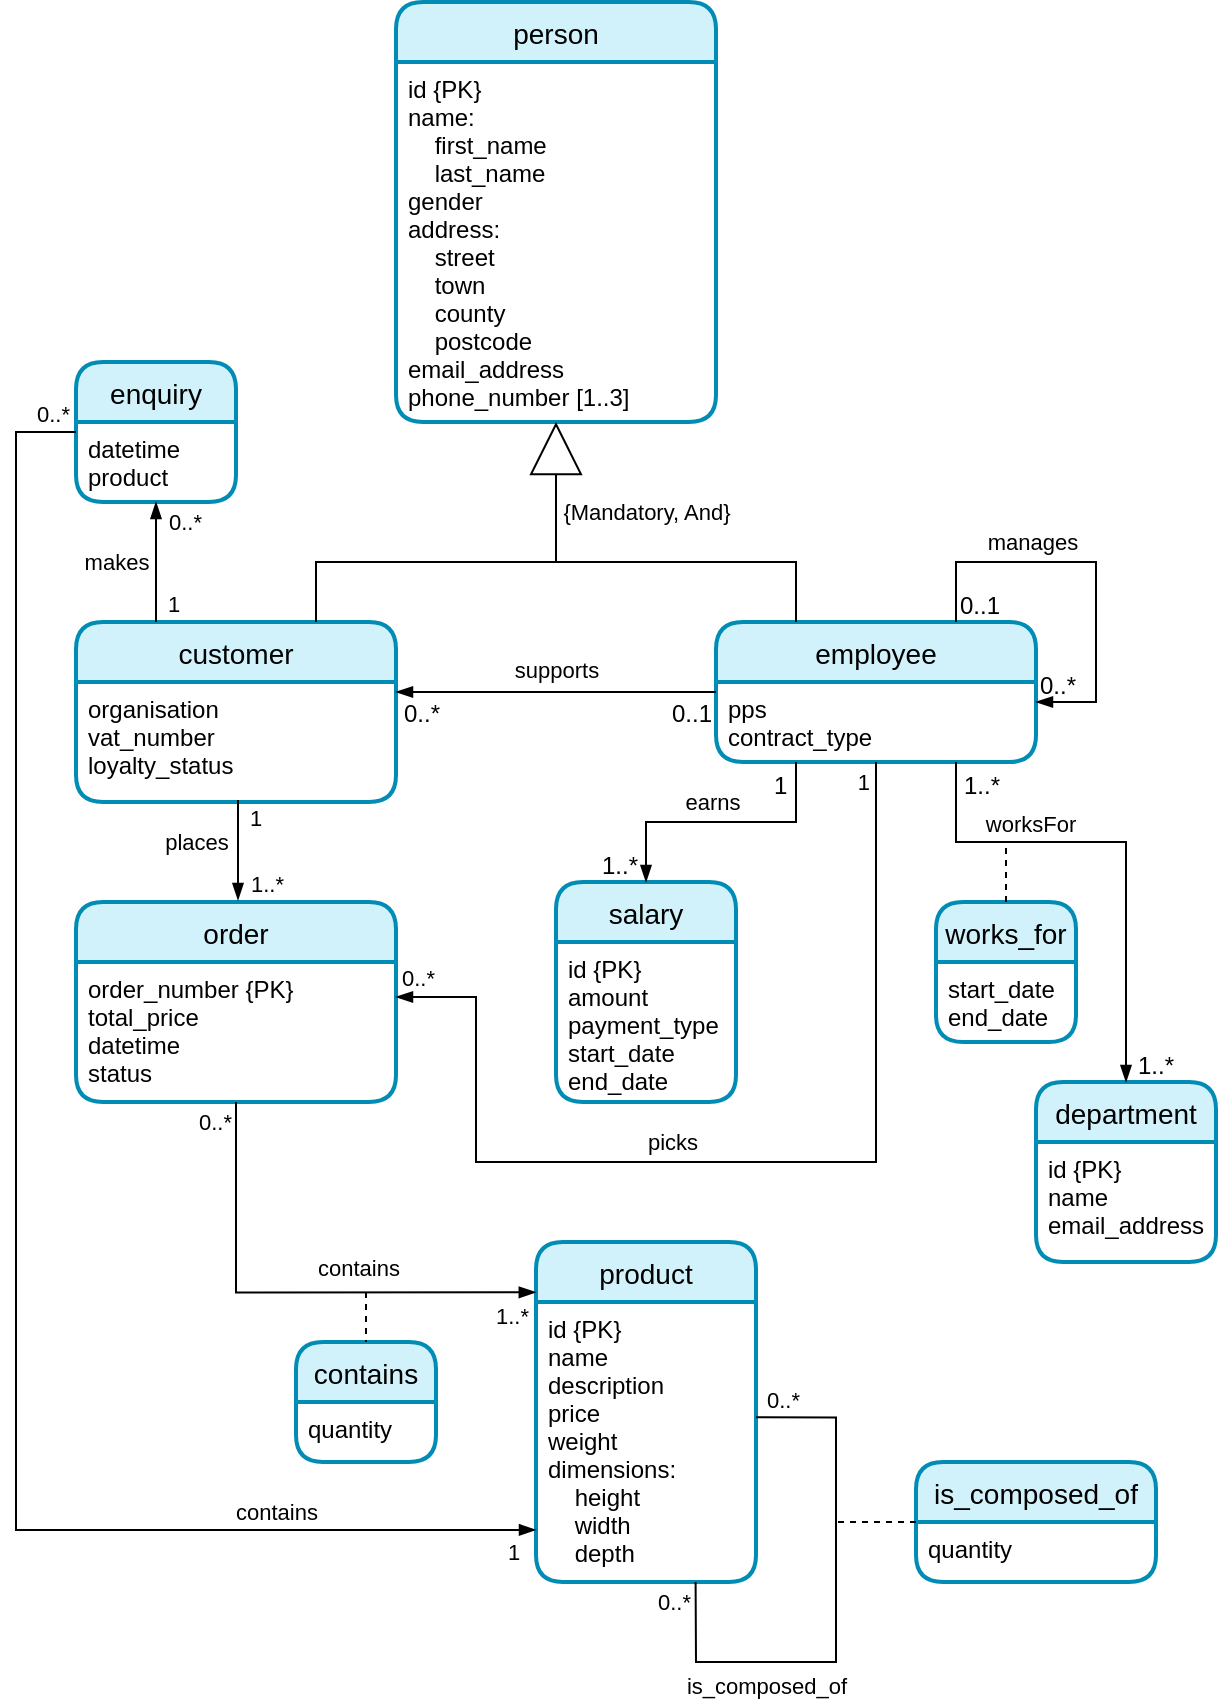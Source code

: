 <mxfile version="20.3.0" type="device"><diagram name="Page-1" id="efa7a0a1-bf9b-a30e-e6df-94a7791c09e9"><mxGraphModel dx="1431" dy="735" grid="1" gridSize="10" guides="1" tooltips="1" connect="1" arrows="1" fold="1" page="1" pageScale="1" pageWidth="826" pageHeight="1169" background="none" math="0" shadow="0"><root><mxCell id="0"/><mxCell id="1" parent="0"/><mxCell id="XknG2ag1CSmy-swY9cAj-38" value="person" style="swimlane;childLayout=stackLayout;horizontal=1;startSize=30;horizontalStack=0;rounded=1;fontSize=14;fontStyle=0;strokeWidth=2;resizeParent=0;resizeLast=1;shadow=0;dashed=0;align=center;fillColor=#D1F2FA;strokeColor=#008CB4;" parent="1" vertex="1"><mxGeometry x="320" y="110" width="160" height="210" as="geometry"><mxRectangle x="350" y="100" width="80" height="30" as="alternateBounds"/></mxGeometry></mxCell><mxCell id="XknG2ag1CSmy-swY9cAj-39" value="id {PK}&#10;name:&#10;    first_name&#10;    last_name&#10;gender&#10;address:&#10;    street&#10;    town&#10;    county&#10;    postcode&#10;email_address&#10;phone_number [1..3]" style="align=left;strokeColor=none;fillColor=none;spacingLeft=4;fontSize=12;verticalAlign=top;resizable=0;rotatable=0;part=1;" parent="XknG2ag1CSmy-swY9cAj-38" vertex="1"><mxGeometry y="30" width="160" height="180" as="geometry"/></mxCell><mxCell id="XknG2ag1CSmy-swY9cAj-44" value="customer" style="swimlane;childLayout=stackLayout;horizontal=1;startSize=30;horizontalStack=0;rounded=1;fontSize=14;fontStyle=0;strokeWidth=2;resizeParent=0;resizeLast=1;shadow=0;dashed=0;align=center;fillColor=#D1F2FA;strokeColor=#008CB4;" parent="1" vertex="1"><mxGeometry x="160" y="420" width="160" height="90" as="geometry"/></mxCell><mxCell id="XknG2ag1CSmy-swY9cAj-45" value="organisation&#10;vat_number&#10;loyalty_status" style="align=left;strokeColor=none;fillColor=none;spacingLeft=4;fontSize=12;verticalAlign=top;resizable=0;rotatable=0;part=1;" parent="XknG2ag1CSmy-swY9cAj-44" vertex="1"><mxGeometry y="30" width="160" height="60" as="geometry"/></mxCell><mxCell id="XknG2ag1CSmy-swY9cAj-46" value="employee" style="swimlane;childLayout=stackLayout;horizontal=1;startSize=30;horizontalStack=0;rounded=1;fontSize=14;fontStyle=0;strokeWidth=2;resizeParent=0;resizeLast=1;shadow=0;dashed=0;align=center;fillColor=#D1F2FA;strokeColor=#008CB4;" parent="1" vertex="1"><mxGeometry x="480" y="420" width="160" height="70" as="geometry"/></mxCell><mxCell id="XknG2ag1CSmy-swY9cAj-47" value="pps&#10;contract_type" style="align=left;strokeColor=none;fillColor=none;spacingLeft=4;fontSize=12;verticalAlign=top;resizable=0;rotatable=0;part=1;" parent="XknG2ag1CSmy-swY9cAj-46" vertex="1"><mxGeometry y="30" width="160" height="40" as="geometry"/></mxCell><mxCell id="XknG2ag1CSmy-swY9cAj-69" value="manages" style="endArrow=blockThin;html=1;rounded=0;endSize=6;exitX=0.75;exitY=0;exitDx=0;exitDy=0;edgeStyle=orthogonalEdgeStyle;endFill=1;entryX=1;entryY=0.25;entryDx=0;entryDy=0;" parent="XknG2ag1CSmy-swY9cAj-46" source="XknG2ag1CSmy-swY9cAj-46" target="XknG2ag1CSmy-swY9cAj-47" edge="1"><mxGeometry x="-0.321" y="10" relative="1" as="geometry"><mxPoint x="-230" y="-20" as="sourcePoint"/><mxPoint x="210" y="160" as="targetPoint"/><mxPoint as="offset"/><Array as="points"><mxPoint x="120" y="-30"/><mxPoint x="190" y="-30"/><mxPoint x="190" y="40"/></Array></mxGeometry></mxCell><mxCell id="XknG2ag1CSmy-swY9cAj-70" value="0..1" style="resizable=0;html=1;align=left;verticalAlign=bottom;rounded=1;glass=0;labelBackgroundColor=none;strokeColor=#6C8EBF;gradientColor=none;" parent="XknG2ag1CSmy-swY9cAj-69" connectable="0" vertex="1"><mxGeometry x="-1" relative="1" as="geometry"><mxPoint as="offset"/></mxGeometry></mxCell><mxCell id="XknG2ag1CSmy-swY9cAj-71" value="0..*" style="resizable=0;html=1;align=right;verticalAlign=bottom;rounded=1;glass=0;labelBackgroundColor=none;strokeColor=#6C8EBF;gradientColor=none;" parent="XknG2ag1CSmy-swY9cAj-69" connectable="0" vertex="1"><mxGeometry x="1" relative="1" as="geometry"><mxPoint x="20" as="offset"/></mxGeometry></mxCell><mxCell id="XknG2ag1CSmy-swY9cAj-54" value="supports" style="endArrow=none;html=1;rounded=0;entryX=0;entryY=0.5;entryDx=0;entryDy=0;startArrow=blockThin;startFill=1;" parent="1" edge="1"><mxGeometry y="11" relative="1" as="geometry"><mxPoint x="320" y="455" as="sourcePoint"/><mxPoint x="480" y="455" as="targetPoint"/><mxPoint as="offset"/></mxGeometry></mxCell><mxCell id="XknG2ag1CSmy-swY9cAj-55" value="0..*" style="resizable=0;html=1;align=left;verticalAlign=bottom;rounded=1;glass=0;labelBackgroundColor=none;strokeColor=#6C8EBF;gradientColor=none;" parent="XknG2ag1CSmy-swY9cAj-54" connectable="0" vertex="1"><mxGeometry x="-1" relative="1" as="geometry"><mxPoint x="2" y="19" as="offset"/></mxGeometry></mxCell><mxCell id="XknG2ag1CSmy-swY9cAj-56" value="0..1" style="resizable=0;html=1;align=right;verticalAlign=bottom;rounded=1;glass=0;labelBackgroundColor=none;strokeColor=#6C8EBF;gradientColor=none;" parent="XknG2ag1CSmy-swY9cAj-54" connectable="0" vertex="1"><mxGeometry x="1" relative="1" as="geometry"><mxPoint x="-2" y="19" as="offset"/></mxGeometry></mxCell><mxCell id="XknG2ag1CSmy-swY9cAj-60" value="" style="endArrow=none;html=1;rounded=0;exitX=0.75;exitY=0;exitDx=0;exitDy=0;entryX=0.25;entryY=0;entryDx=0;entryDy=0;edgeStyle=orthogonalEdgeStyle;" parent="1" source="XknG2ag1CSmy-swY9cAj-44" target="XknG2ag1CSmy-swY9cAj-46" edge="1"><mxGeometry width="50" height="50" relative="1" as="geometry"><mxPoint x="250" y="400" as="sourcePoint"/><mxPoint x="570" y="360" as="targetPoint"/><Array as="points"><mxPoint x="280" y="390"/><mxPoint x="520" y="390"/></Array></mxGeometry></mxCell><object label="" id="XknG2ag1CSmy-swY9cAj-61"><mxCell style="endArrow=block;html=1;rounded=0;curved=1;entryX=0.5;entryY=1;entryDx=0;entryDy=0;startArrow=none;startFill=0;endFill=0;endSize=24;" parent="1" target="XknG2ag1CSmy-swY9cAj-39" edge="1"><mxGeometry width="50" height="50" relative="1" as="geometry"><mxPoint x="400" y="390" as="sourcePoint"/><mxPoint x="300" y="350" as="targetPoint"/></mxGeometry></mxCell></object><mxCell id="XknG2ag1CSmy-swY9cAj-62" value="&lt;font style=&quot;font-size: 11px;&quot;&gt;{Mandatory, And}&lt;/font&gt;" style="text;html=1;align=center;verticalAlign=middle;resizable=0;points=[];autosize=1;strokeColor=none;fillColor=none;" parent="1" vertex="1"><mxGeometry x="390" y="350" width="110" height="30" as="geometry"/></mxCell><mxCell id="XknG2ag1CSmy-swY9cAj-72" value="salary" style="swimlane;childLayout=stackLayout;horizontal=1;startSize=30;horizontalStack=0;rounded=1;fontSize=14;fontStyle=0;strokeWidth=2;resizeParent=0;resizeLast=1;shadow=0;dashed=0;align=center;fillColor=#D1F2FA;strokeColor=#008CB4;" parent="1" vertex="1"><mxGeometry x="400" y="550" width="90" height="110" as="geometry"/></mxCell><mxCell id="XknG2ag1CSmy-swY9cAj-73" value="id {PK}&#10;amount&#10;payment_type&#10;start_date&#10;end_date" style="align=left;strokeColor=none;fillColor=none;spacingLeft=4;fontSize=12;verticalAlign=top;resizable=0;rotatable=0;part=1;" parent="XknG2ag1CSmy-swY9cAj-72" vertex="1"><mxGeometry y="30" width="90" height="80" as="geometry"/></mxCell><mxCell id="XknG2ag1CSmy-swY9cAj-77" value="earns" style="endArrow=blockThin;html=1;rounded=0;endSize=6;exitX=0.25;exitY=1;exitDx=0;exitDy=0;startArrow=none;startFill=0;endFill=1;edgeStyle=orthogonalEdgeStyle;entryX=0.5;entryY=0;entryDx=0;entryDy=0;" parent="1" source="XknG2ag1CSmy-swY9cAj-47" target="XknG2ag1CSmy-swY9cAj-72" edge="1"><mxGeometry x="0.067" y="-10" relative="1" as="geometry"><mxPoint x="520" y="520" as="sourcePoint"/><mxPoint x="380" y="550" as="targetPoint"/><mxPoint as="offset"/><Array as="points"><mxPoint x="520" y="520"/><mxPoint x="445" y="520"/></Array></mxGeometry></mxCell><mxCell id="XknG2ag1CSmy-swY9cAj-78" value="1" style="resizable=0;html=1;align=left;verticalAlign=bottom;rounded=1;glass=0;labelBackgroundColor=none;strokeColor=#6C8EBF;gradientColor=none;" parent="XknG2ag1CSmy-swY9cAj-77" connectable="0" vertex="1"><mxGeometry x="-1" relative="1" as="geometry"><mxPoint x="-13" y="20" as="offset"/></mxGeometry></mxCell><mxCell id="XknG2ag1CSmy-swY9cAj-79" value="1..*" style="resizable=0;html=1;align=right;verticalAlign=bottom;rounded=1;glass=0;labelBackgroundColor=none;strokeColor=#6C8EBF;gradientColor=none;" parent="XknG2ag1CSmy-swY9cAj-77" connectable="0" vertex="1"><mxGeometry x="1" relative="1" as="geometry"><mxPoint x="-4" as="offset"/></mxGeometry></mxCell><mxCell id="XknG2ag1CSmy-swY9cAj-82" value="department" style="swimlane;childLayout=stackLayout;horizontal=1;startSize=30;horizontalStack=0;rounded=1;fontSize=14;fontStyle=0;strokeWidth=2;resizeParent=0;resizeLast=1;shadow=0;dashed=0;align=center;fillColor=#D1F2FA;strokeColor=#008CB4;" parent="1" vertex="1"><mxGeometry x="640" y="650" width="90" height="90" as="geometry"><mxRectangle x="640" y="640" width="110" height="30" as="alternateBounds"/></mxGeometry></mxCell><mxCell id="XknG2ag1CSmy-swY9cAj-83" value="id {PK}&#10;name&#10;email_address" style="align=left;strokeColor=none;fillColor=none;spacingLeft=4;fontSize=12;verticalAlign=top;resizable=0;rotatable=0;part=1;" parent="XknG2ag1CSmy-swY9cAj-82" vertex="1"><mxGeometry y="30" width="90" height="60" as="geometry"/></mxCell><mxCell id="XknG2ag1CSmy-swY9cAj-85" value="worksFor" style="endArrow=blockThin;html=1;rounded=0;endSize=6;exitX=0.75;exitY=1;exitDx=0;exitDy=0;endFill=1;entryX=0.5;entryY=0;entryDx=0;entryDy=0;edgeStyle=orthogonalEdgeStyle;verticalAlign=bottom;" parent="1" source="XknG2ag1CSmy-swY9cAj-47" target="XknG2ag1CSmy-swY9cAj-82" edge="1"><mxGeometry x="-0.373" relative="1" as="geometry"><mxPoint x="580" y="530" as="sourcePoint"/><mxPoint x="690" y="560" as="targetPoint"/><mxPoint as="offset"/><Array as="points"><mxPoint x="600" y="530"/><mxPoint x="685" y="530"/></Array></mxGeometry></mxCell><mxCell id="XknG2ag1CSmy-swY9cAj-86" value="1..*" style="resizable=0;html=1;align=left;verticalAlign=bottom;rounded=1;glass=0;labelBackgroundColor=none;strokeColor=#6C8EBF;gradientColor=none;" parent="XknG2ag1CSmy-swY9cAj-85" connectable="0" vertex="1"><mxGeometry x="-1" relative="1" as="geometry"><mxPoint x="2" y="20" as="offset"/></mxGeometry></mxCell><mxCell id="XknG2ag1CSmy-swY9cAj-87" value="1..*" style="resizable=0;html=1;align=right;verticalAlign=bottom;rounded=1;glass=0;labelBackgroundColor=none;strokeColor=#6C8EBF;gradientColor=none;" parent="XknG2ag1CSmy-swY9cAj-85" connectable="0" vertex="1"><mxGeometry x="1" relative="1" as="geometry"><mxPoint x="24" as="offset"/></mxGeometry></mxCell><mxCell id="XknG2ag1CSmy-swY9cAj-89" value="works_for" style="swimlane;childLayout=stackLayout;horizontal=1;startSize=30;horizontalStack=0;rounded=1;fontSize=14;fontStyle=0;strokeWidth=2;resizeParent=0;resizeLast=1;shadow=0;dashed=0;align=center;fillColor=#D1F2FA;strokeColor=#008CB4;" parent="1" vertex="1"><mxGeometry x="590" y="560" width="70" height="70" as="geometry"><mxRectangle x="590" y="550" width="90" height="30" as="alternateBounds"/></mxGeometry></mxCell><mxCell id="XknG2ag1CSmy-swY9cAj-90" value="start_date&#10;end_date" style="align=left;strokeColor=none;fillColor=none;spacingLeft=4;fontSize=12;verticalAlign=top;resizable=0;rotatable=0;part=1;" parent="XknG2ag1CSmy-swY9cAj-89" vertex="1"><mxGeometry y="30" width="70" height="40" as="geometry"/></mxCell><mxCell id="XknG2ag1CSmy-swY9cAj-92" value="" style="endArrow=none;dashed=1;html=1;rounded=0;endSize=6;exitX=0.5;exitY=0;exitDx=0;exitDy=0;" parent="1" source="XknG2ag1CSmy-swY9cAj-89" edge="1"><mxGeometry width="50" height="50" relative="1" as="geometry"><mxPoint x="540" y="730" as="sourcePoint"/><mxPoint x="625" y="530" as="targetPoint"/></mxGeometry></mxCell><mxCell id="XknG2ag1CSmy-swY9cAj-95" value="enquiry" style="swimlane;childLayout=stackLayout;horizontal=1;startSize=30;horizontalStack=0;rounded=1;fontSize=14;fontStyle=0;strokeWidth=2;resizeParent=0;resizeLast=1;shadow=0;dashed=0;align=center;fillColor=#D1F2FA;strokeColor=#008CB4;" parent="1" vertex="1"><mxGeometry x="160" y="290" width="80" height="70" as="geometry"/></mxCell><mxCell id="XknG2ag1CSmy-swY9cAj-96" value="datetime&#10;product&#10;" style="align=left;strokeColor=none;fillColor=none;spacingLeft=4;fontSize=12;verticalAlign=top;resizable=0;rotatable=0;part=1;" parent="XknG2ag1CSmy-swY9cAj-95" vertex="1"><mxGeometry y="30" width="80" height="40" as="geometry"/></mxCell><mxCell id="XknG2ag1CSmy-swY9cAj-97" value="order" style="swimlane;childLayout=stackLayout;horizontal=1;startSize=30;horizontalStack=0;rounded=1;fontSize=14;fontStyle=0;strokeWidth=2;resizeParent=0;resizeLast=1;shadow=0;dashed=0;align=center;fillColor=#D1F2FA;strokeColor=#008CB4;" parent="1" vertex="1"><mxGeometry x="160" y="560" width="160" height="100" as="geometry"/></mxCell><mxCell id="XknG2ag1CSmy-swY9cAj-98" value="order_number {PK}&#10;total_price&#10;datetime&#10;status" style="align=left;strokeColor=none;fillColor=none;spacingLeft=4;fontSize=12;verticalAlign=top;resizable=0;rotatable=0;part=1;" parent="XknG2ag1CSmy-swY9cAj-97" vertex="1"><mxGeometry y="30" width="160" height="70" as="geometry"/></mxCell><mxCell id="XknG2ag1CSmy-swY9cAj-100" value="product" style="swimlane;childLayout=stackLayout;horizontal=1;startSize=30;horizontalStack=0;rounded=1;fontSize=14;fontStyle=0;strokeWidth=2;resizeParent=0;resizeLast=1;shadow=0;dashed=0;align=center;fillColor=#D1F2FA;strokeColor=#008CB4;" parent="1" vertex="1"><mxGeometry x="390" y="730" width="110" height="170" as="geometry"/></mxCell><mxCell id="XknG2ag1CSmy-swY9cAj-101" value="id {PK}&#10;name&#10;description&#10;price&#10;weight&#10;dimensions:&#10;    height&#10;    width&#10;    depth&#10;" style="align=left;strokeColor=none;fillColor=none;spacingLeft=4;fontSize=12;verticalAlign=top;resizable=0;rotatable=0;part=1;" parent="XknG2ag1CSmy-swY9cAj-100" vertex="1"><mxGeometry y="30" width="110" height="140" as="geometry"/></mxCell><mxCell id="XknG2ag1CSmy-swY9cAj-119" value="is_composed_of" style="endArrow=none;html=1;rounded=0;fontSize=11;endSize=6;edgeStyle=orthogonalEdgeStyle;exitX=0.725;exitY=1.013;exitDx=0;exitDy=0;entryX=1;entryY=0.412;entryDx=0;entryDy=0;entryPerimeter=0;exitPerimeter=0;" parent="XknG2ag1CSmy-swY9cAj-100" source="XknG2ag1CSmy-swY9cAj-101" target="XknG2ag1CSmy-swY9cAj-101" edge="1"><mxGeometry x="-0.44" y="-12" relative="1" as="geometry"><mxPoint x="80" y="220" as="sourcePoint"/><mxPoint x="240" y="220" as="targetPoint"/><mxPoint as="offset"/><Array as="points"><mxPoint x="80" y="170"/><mxPoint x="80" y="210"/><mxPoint x="150" y="210"/><mxPoint x="150" y="88"/></Array></mxGeometry></mxCell><mxCell id="XknG2ag1CSmy-swY9cAj-120" value="0..*" style="resizable=0;html=1;align=left;verticalAlign=bottom;rounded=1;glass=0;labelBackgroundColor=none;strokeColor=#6C8EBF;gradientColor=none;fontSize=11;" parent="XknG2ag1CSmy-swY9cAj-119" connectable="0" vertex="1"><mxGeometry x="-1" relative="1" as="geometry"><mxPoint x="-21" y="17" as="offset"/></mxGeometry></mxCell><mxCell id="XknG2ag1CSmy-swY9cAj-121" value="0..*" style="resizable=0;html=1;align=right;verticalAlign=bottom;rounded=1;glass=0;labelBackgroundColor=none;strokeColor=#6C8EBF;gradientColor=none;fontSize=11;" parent="XknG2ag1CSmy-swY9cAj-119" connectable="0" vertex="1"><mxGeometry x="1" relative="1" as="geometry"><mxPoint x="22" as="offset"/></mxGeometry></mxCell><mxCell id="XknG2ag1CSmy-swY9cAj-102" value="contains" style="swimlane;childLayout=stackLayout;horizontal=1;startSize=30;horizontalStack=0;rounded=1;fontSize=14;fontStyle=0;strokeWidth=2;resizeParent=0;resizeLast=1;shadow=0;dashed=0;align=center;fillColor=#D1F2FA;strokeColor=#008CB4;" parent="1" vertex="1"><mxGeometry x="270" y="780" width="70" height="60" as="geometry"/></mxCell><mxCell id="XknG2ag1CSmy-swY9cAj-103" value="quantity" style="align=left;strokeColor=none;fillColor=none;spacingLeft=4;fontSize=12;verticalAlign=top;resizable=0;rotatable=0;part=1;" parent="XknG2ag1CSmy-swY9cAj-102" vertex="1"><mxGeometry y="30" width="70" height="30" as="geometry"/></mxCell><mxCell id="XknG2ag1CSmy-swY9cAj-105" value="picks" style="endArrow=none;html=1;rounded=0;fontSize=11;endSize=6;edgeStyle=orthogonalEdgeStyle;entryX=0.5;entryY=1;entryDx=0;entryDy=0;endFill=0;startArrow=blockThin;startFill=1;exitX=1;exitY=0.25;exitDx=0;exitDy=0;" parent="1" source="XknG2ag1CSmy-swY9cAj-98" target="XknG2ag1CSmy-swY9cAj-47" edge="1"><mxGeometry x="-0.158" y="10" relative="1" as="geometry"><mxPoint x="340" y="620" as="sourcePoint"/><mxPoint x="560" y="710" as="targetPoint"/><mxPoint as="offset"/><Array as="points"><mxPoint x="360" y="608"/><mxPoint x="360" y="690"/><mxPoint x="560" y="690"/></Array></mxGeometry></mxCell><mxCell id="XknG2ag1CSmy-swY9cAj-106" value="0..*" style="resizable=0;html=1;align=left;verticalAlign=bottom;rounded=1;glass=0;labelBackgroundColor=none;strokeColor=#6C8EBF;gradientColor=none;fontSize=11;" parent="XknG2ag1CSmy-swY9cAj-105" connectable="0" vertex="1"><mxGeometry x="-1" relative="1" as="geometry"><mxPoint x="1" y="-1" as="offset"/></mxGeometry></mxCell><mxCell id="XknG2ag1CSmy-swY9cAj-107" value="1" style="resizable=0;html=1;align=right;verticalAlign=top;rounded=1;glass=0;labelBackgroundColor=none;strokeColor=#6C8EBF;gradientColor=none;fontSize=11;" parent="XknG2ag1CSmy-swY9cAj-105" connectable="0" vertex="1"><mxGeometry x="1" relative="1" as="geometry"><mxPoint x="-3" y="-3" as="offset"/></mxGeometry></mxCell><mxCell id="XknG2ag1CSmy-swY9cAj-112" value="places" style="endArrow=blockThin;html=1;rounded=0;fontSize=11;endSize=6;exitX=0.5;exitY=1;exitDx=0;exitDy=0;entryX=0.5;entryY=0;entryDx=0;entryDy=0;startArrow=none;startFill=0;endFill=1;" parent="1" edge="1"><mxGeometry x="-0.16" y="-21" relative="1" as="geometry"><mxPoint x="241" y="509" as="sourcePoint"/><mxPoint x="241" y="559" as="targetPoint"/><mxPoint as="offset"/></mxGeometry></mxCell><mxCell id="XknG2ag1CSmy-swY9cAj-113" value="1" style="resizable=0;html=1;align=left;verticalAlign=bottom;rounded=1;glass=0;labelBackgroundColor=none;strokeColor=#6C8EBF;gradientColor=none;fontSize=11;" parent="XknG2ag1CSmy-swY9cAj-112" connectable="0" vertex="1"><mxGeometry x="-1" relative="1" as="geometry"><mxPoint x="4" y="17" as="offset"/></mxGeometry></mxCell><mxCell id="XknG2ag1CSmy-swY9cAj-114" value="1..*" style="resizable=0;html=1;align=right;verticalAlign=bottom;rounded=1;glass=0;labelBackgroundColor=none;strokeColor=#6C8EBF;gradientColor=none;fontSize=11;" parent="XknG2ag1CSmy-swY9cAj-112" connectable="0" vertex="1"><mxGeometry x="1" relative="1" as="geometry"><mxPoint x="23" as="offset"/></mxGeometry></mxCell><mxCell id="XknG2ag1CSmy-swY9cAj-115" value="contains" style="endArrow=none;html=1;rounded=0;fontSize=11;endSize=6;edgeStyle=orthogonalEdgeStyle;exitX=-0.001;exitY=0.148;exitDx=0;exitDy=0;exitPerimeter=0;endFill=0;startArrow=blockThin;startFill=1;entryX=0.5;entryY=1;entryDx=0;entryDy=0;" parent="1" source="XknG2ag1CSmy-swY9cAj-100" target="XknG2ag1CSmy-swY9cAj-98" edge="1"><mxGeometry x="-0.272" y="-12" relative="1" as="geometry"><mxPoint x="330" y="770" as="sourcePoint"/><mxPoint x="190" y="770" as="targetPoint"/><mxPoint as="offset"/></mxGeometry></mxCell><mxCell id="XknG2ag1CSmy-swY9cAj-116" value="1..*" style="resizable=0;html=1;align=left;verticalAlign=bottom;rounded=1;glass=0;labelBackgroundColor=none;strokeColor=#6C8EBF;gradientColor=none;fontSize=11;" parent="XknG2ag1CSmy-swY9cAj-115" connectable="0" vertex="1"><mxGeometry x="-1" relative="1" as="geometry"><mxPoint x="-22" y="20" as="offset"/></mxGeometry></mxCell><mxCell id="XknG2ag1CSmy-swY9cAj-117" value="0..*" style="resizable=0;html=1;align=right;verticalAlign=bottom;rounded=1;glass=0;labelBackgroundColor=none;strokeColor=#6C8EBF;gradientColor=none;fontSize=11;" parent="XknG2ag1CSmy-swY9cAj-115" connectable="0" vertex="1"><mxGeometry x="1" relative="1" as="geometry"><mxPoint x="-2" y="18" as="offset"/></mxGeometry></mxCell><mxCell id="XknG2ag1CSmy-swY9cAj-118" value="" style="endArrow=none;dashed=1;html=1;rounded=0;fontSize=11;endSize=6;entryX=0.5;entryY=0;entryDx=0;entryDy=0;" parent="1" target="XknG2ag1CSmy-swY9cAj-102" edge="1"><mxGeometry width="50" height="50" relative="1" as="geometry"><mxPoint x="305" y="755" as="sourcePoint"/><mxPoint x="200" y="750" as="targetPoint"/></mxGeometry></mxCell><mxCell id="XknG2ag1CSmy-swY9cAj-123" value="is_composed_of" style="swimlane;childLayout=stackLayout;horizontal=1;startSize=30;horizontalStack=0;rounded=1;fontSize=14;fontStyle=0;strokeWidth=2;resizeParent=0;resizeLast=1;shadow=0;dashed=0;align=center;fillColor=#D1F2FA;strokeColor=#008CB4;" parent="1" vertex="1"><mxGeometry x="580" y="840" width="120" height="60" as="geometry"/></mxCell><mxCell id="XknG2ag1CSmy-swY9cAj-124" value="quantity" style="align=left;strokeColor=none;fillColor=none;spacingLeft=4;fontSize=12;verticalAlign=top;resizable=0;rotatable=0;part=1;" parent="XknG2ag1CSmy-swY9cAj-123" vertex="1"><mxGeometry y="30" width="120" height="30" as="geometry"/></mxCell><mxCell id="XknG2ag1CSmy-swY9cAj-126" value="" style="endArrow=none;dashed=1;html=1;rounded=0;fontSize=11;endSize=6;exitX=0;exitY=0;exitDx=0;exitDy=0;" parent="1" source="XknG2ag1CSmy-swY9cAj-124" edge="1"><mxGeometry width="50" height="50" relative="1" as="geometry"><mxPoint x="550" y="820" as="sourcePoint"/><mxPoint x="540" y="870" as="targetPoint"/></mxGeometry></mxCell><mxCell id="XknG2ag1CSmy-swY9cAj-127" value="makes" style="endArrow=blockThin;html=1;rounded=0;fontSize=11;endSize=6;entryX=0.5;entryY=1;entryDx=0;entryDy=0;exitX=0.25;exitY=0;exitDx=0;exitDy=0;endFill=1;" parent="1" source="XknG2ag1CSmy-swY9cAj-44" target="XknG2ag1CSmy-swY9cAj-96" edge="1"><mxGeometry y="20" relative="1" as="geometry"><mxPoint x="200" y="410" as="sourcePoint"/><mxPoint x="200" y="390" as="targetPoint"/><mxPoint as="offset"/></mxGeometry></mxCell><mxCell id="XknG2ag1CSmy-swY9cAj-128" value="1" style="resizable=0;html=1;align=left;verticalAlign=bottom;rounded=1;glass=0;labelBackgroundColor=none;strokeColor=#6C8EBF;gradientColor=none;fontSize=11;" parent="XknG2ag1CSmy-swY9cAj-127" connectable="0" vertex="1"><mxGeometry x="-1" relative="1" as="geometry"><mxPoint x="4" y="-1" as="offset"/></mxGeometry></mxCell><mxCell id="XknG2ag1CSmy-swY9cAj-129" value="0..*" style="resizable=0;html=1;align=right;verticalAlign=bottom;rounded=1;glass=0;labelBackgroundColor=none;strokeColor=#6C8EBF;gradientColor=none;fontSize=11;" parent="XknG2ag1CSmy-swY9cAj-127" connectable="0" vertex="1"><mxGeometry x="1" relative="1" as="geometry"><mxPoint x="23" y="18" as="offset"/></mxGeometry></mxCell><mxCell id="VXnKcXZ0gic7mGyLKHge-2" value="contains" style="endArrow=none;html=1;rounded=0;fontSize=11;endSize=6;edgeStyle=orthogonalEdgeStyle;exitX=0;exitY=0.814;exitDx=0;exitDy=0;exitPerimeter=0;endFill=0;startArrow=blockThin;startFill=1;entryX=0;entryY=0.5;entryDx=0;entryDy=0;" edge="1" parent="1" source="XknG2ag1CSmy-swY9cAj-101" target="XknG2ag1CSmy-swY9cAj-95"><mxGeometry x="-0.69" y="-9" relative="1" as="geometry"><mxPoint x="379.94" y="875.16" as="sourcePoint"/><mxPoint x="120" y="390" as="targetPoint"/><mxPoint as="offset"/><Array as="points"><mxPoint x="130" y="874"/><mxPoint x="130" y="325"/></Array></mxGeometry></mxCell><mxCell id="VXnKcXZ0gic7mGyLKHge-3" value="1" style="resizable=0;html=1;align=left;verticalAlign=bottom;rounded=1;glass=0;labelBackgroundColor=none;strokeColor=#6C8EBF;gradientColor=none;fontSize=11;" connectable="0" vertex="1" parent="VXnKcXZ0gic7mGyLKHge-2"><mxGeometry x="-1" relative="1" as="geometry"><mxPoint x="-16" y="20" as="offset"/></mxGeometry></mxCell><mxCell id="VXnKcXZ0gic7mGyLKHge-4" value="0..*" style="resizable=0;html=1;align=right;verticalAlign=bottom;rounded=1;glass=0;labelBackgroundColor=none;strokeColor=#6C8EBF;gradientColor=none;fontSize=11;" connectable="0" vertex="1" parent="VXnKcXZ0gic7mGyLKHge-2"><mxGeometry x="1" relative="1" as="geometry"><mxPoint x="-2" y="-1" as="offset"/></mxGeometry></mxCell></root></mxGraphModel></diagram></mxfile>